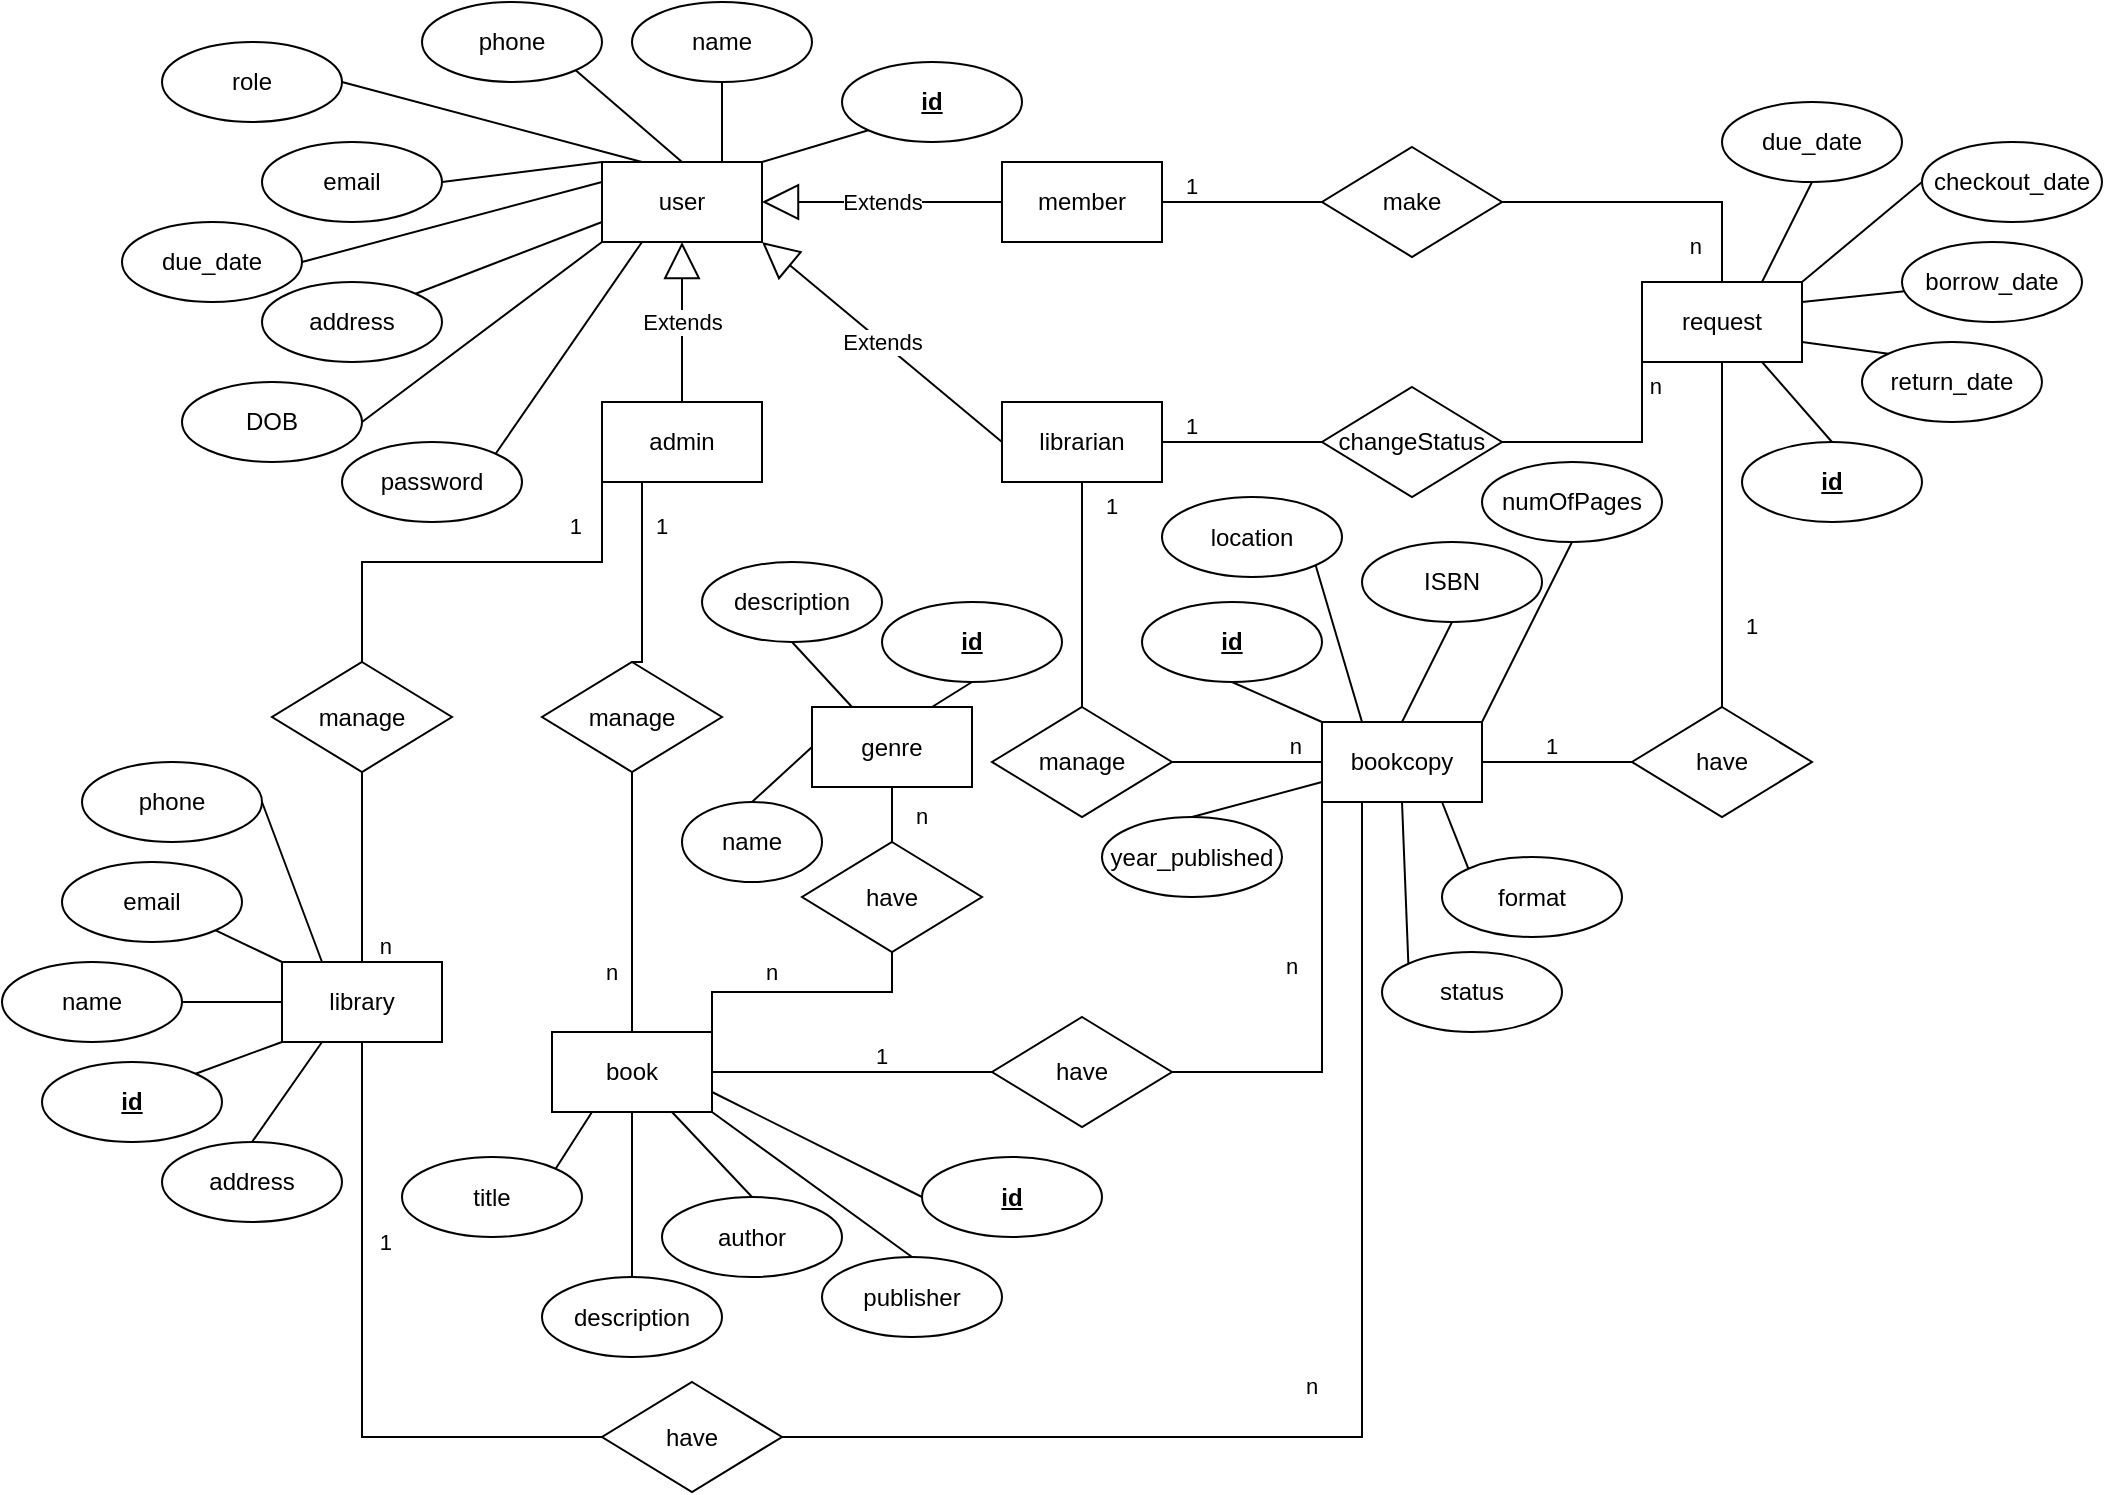 <mxfile version="24.0.5" type="device">
  <diagram name="Trang-1" id="tjcpj0DoaNGhPtcWHAzM">
    <mxGraphModel dx="1908" dy="1060" grid="1" gridSize="10" guides="1" tooltips="1" connect="1" arrows="1" fold="1" page="1" pageScale="1" pageWidth="3300" pageHeight="4681" math="0" shadow="0">
      <root>
        <mxCell id="0" />
        <mxCell id="1" parent="0" />
        <mxCell id="_uEWm0PDSBc3kcxDk3wk-1" value="user" style="rounded=0;whiteSpace=wrap;html=1;" vertex="1" parent="1">
          <mxGeometry x="470" y="300" width="80" height="40" as="geometry" />
        </mxCell>
        <mxCell id="_uEWm0PDSBc3kcxDk3wk-2" value="member" style="rounded=0;whiteSpace=wrap;html=1;" vertex="1" parent="1">
          <mxGeometry x="670" y="300" width="80" height="40" as="geometry" />
        </mxCell>
        <mxCell id="_uEWm0PDSBc3kcxDk3wk-3" value="librarian" style="rounded=0;whiteSpace=wrap;html=1;" vertex="1" parent="1">
          <mxGeometry x="670" y="420" width="80" height="40" as="geometry" />
        </mxCell>
        <mxCell id="_uEWm0PDSBc3kcxDk3wk-4" value="admin" style="rounded=0;whiteSpace=wrap;html=1;" vertex="1" parent="1">
          <mxGeometry x="470" y="420" width="80" height="40" as="geometry" />
        </mxCell>
        <mxCell id="_uEWm0PDSBc3kcxDk3wk-5" value="Extends" style="endArrow=block;endSize=16;endFill=0;html=1;rounded=0;exitX=0;exitY=0.5;exitDx=0;exitDy=0;entryX=1;entryY=1;entryDx=0;entryDy=0;" edge="1" parent="1" source="_uEWm0PDSBc3kcxDk3wk-3" target="_uEWm0PDSBc3kcxDk3wk-1">
          <mxGeometry width="160" relative="1" as="geometry">
            <mxPoint x="600" y="300" as="sourcePoint" />
            <mxPoint x="760" y="300" as="targetPoint" />
          </mxGeometry>
        </mxCell>
        <mxCell id="_uEWm0PDSBc3kcxDk3wk-6" value="Extends" style="endArrow=block;endSize=16;endFill=0;html=1;rounded=0;exitX=0.5;exitY=0;exitDx=0;exitDy=0;entryX=0.5;entryY=1;entryDx=0;entryDy=0;" edge="1" parent="1" source="_uEWm0PDSBc3kcxDk3wk-4" target="_uEWm0PDSBc3kcxDk3wk-1">
          <mxGeometry width="160" relative="1" as="geometry">
            <mxPoint x="720" y="330" as="sourcePoint" />
            <mxPoint x="560" y="330" as="targetPoint" />
          </mxGeometry>
        </mxCell>
        <mxCell id="_uEWm0PDSBc3kcxDk3wk-7" value="Extends" style="endArrow=block;endSize=16;endFill=0;html=1;rounded=0;exitX=0;exitY=0.5;exitDx=0;exitDy=0;entryX=1;entryY=0.5;entryDx=0;entryDy=0;" edge="1" parent="1" source="_uEWm0PDSBc3kcxDk3wk-2" target="_uEWm0PDSBc3kcxDk3wk-1">
          <mxGeometry width="160" relative="1" as="geometry">
            <mxPoint x="730" y="340" as="sourcePoint" />
            <mxPoint x="570" y="340" as="targetPoint" />
          </mxGeometry>
        </mxCell>
        <mxCell id="_uEWm0PDSBc3kcxDk3wk-8" value="due_date" style="ellipse;whiteSpace=wrap;html=1;" vertex="1" parent="1">
          <mxGeometry x="230" y="330" width="90" height="40" as="geometry" />
        </mxCell>
        <mxCell id="_uEWm0PDSBc3kcxDk3wk-9" value="role" style="ellipse;whiteSpace=wrap;html=1;" vertex="1" parent="1">
          <mxGeometry x="250" y="240" width="90" height="40" as="geometry" />
        </mxCell>
        <mxCell id="_uEWm0PDSBc3kcxDk3wk-10" value="DOB" style="ellipse;whiteSpace=wrap;html=1;" vertex="1" parent="1">
          <mxGeometry x="260" y="410" width="90" height="40" as="geometry" />
        </mxCell>
        <mxCell id="_uEWm0PDSBc3kcxDk3wk-11" value="address" style="ellipse;whiteSpace=wrap;html=1;" vertex="1" parent="1">
          <mxGeometry x="300" y="360" width="90" height="40" as="geometry" />
        </mxCell>
        <mxCell id="_uEWm0PDSBc3kcxDk3wk-12" value="password" style="ellipse;whiteSpace=wrap;html=1;" vertex="1" parent="1">
          <mxGeometry x="340" y="440" width="90" height="40" as="geometry" />
        </mxCell>
        <mxCell id="_uEWm0PDSBc3kcxDk3wk-13" value="phone" style="ellipse;whiteSpace=wrap;html=1;" vertex="1" parent="1">
          <mxGeometry x="380" y="220" width="90" height="40" as="geometry" />
        </mxCell>
        <mxCell id="_uEWm0PDSBc3kcxDk3wk-14" value="email" style="ellipse;whiteSpace=wrap;html=1;" vertex="1" parent="1">
          <mxGeometry x="300" y="290" width="90" height="40" as="geometry" />
        </mxCell>
        <mxCell id="_uEWm0PDSBc3kcxDk3wk-15" value="&lt;u&gt;&lt;b&gt;id&lt;/b&gt;&lt;/u&gt;" style="ellipse;whiteSpace=wrap;html=1;" vertex="1" parent="1">
          <mxGeometry x="590" y="250" width="90" height="40" as="geometry" />
        </mxCell>
        <mxCell id="_uEWm0PDSBc3kcxDk3wk-16" value="name" style="ellipse;whiteSpace=wrap;html=1;" vertex="1" parent="1">
          <mxGeometry x="485" y="220" width="90" height="40" as="geometry" />
        </mxCell>
        <mxCell id="_uEWm0PDSBc3kcxDk3wk-18" value="author" style="ellipse;whiteSpace=wrap;html=1;" vertex="1" parent="1">
          <mxGeometry x="500" y="817.5" width="90" height="40" as="geometry" />
        </mxCell>
        <mxCell id="_uEWm0PDSBc3kcxDk3wk-19" value="due_date" style="ellipse;whiteSpace=wrap;html=1;" vertex="1" parent="1">
          <mxGeometry x="1030" y="270" width="90" height="40" as="geometry" />
        </mxCell>
        <mxCell id="_uEWm0PDSBc3kcxDk3wk-20" value="borrow_date" style="ellipse;whiteSpace=wrap;html=1;" vertex="1" parent="1">
          <mxGeometry x="1120" y="340" width="90" height="40" as="geometry" />
        </mxCell>
        <mxCell id="_uEWm0PDSBc3kcxDk3wk-21" value="checkout_date" style="ellipse;whiteSpace=wrap;html=1;" vertex="1" parent="1">
          <mxGeometry x="1130" y="290" width="90" height="40" as="geometry" />
        </mxCell>
        <mxCell id="_uEWm0PDSBc3kcxDk3wk-22" value="" style="endArrow=none;html=1;rounded=0;exitX=1;exitY=0.5;exitDx=0;exitDy=0;entryX=0;entryY=1;entryDx=0;entryDy=0;" edge="1" parent="1" source="_uEWm0PDSBc3kcxDk3wk-10" target="_uEWm0PDSBc3kcxDk3wk-1">
          <mxGeometry width="50" height="50" relative="1" as="geometry">
            <mxPoint x="440" y="390" as="sourcePoint" />
            <mxPoint x="480" y="360" as="targetPoint" />
          </mxGeometry>
        </mxCell>
        <mxCell id="_uEWm0PDSBc3kcxDk3wk-23" value="" style="endArrow=none;html=1;rounded=0;exitX=1;exitY=0;exitDx=0;exitDy=0;" edge="1" parent="1" source="_uEWm0PDSBc3kcxDk3wk-12">
          <mxGeometry width="50" height="50" relative="1" as="geometry">
            <mxPoint x="457" y="436" as="sourcePoint" />
            <mxPoint x="490" y="340" as="targetPoint" />
          </mxGeometry>
        </mxCell>
        <mxCell id="_uEWm0PDSBc3kcxDk3wk-24" value="" style="endArrow=none;html=1;rounded=0;exitX=0;exitY=0.75;exitDx=0;exitDy=0;entryX=1;entryY=0;entryDx=0;entryDy=0;" edge="1" parent="1" source="_uEWm0PDSBc3kcxDk3wk-1" target="_uEWm0PDSBc3kcxDk3wk-11">
          <mxGeometry width="50" height="50" relative="1" as="geometry">
            <mxPoint x="467" y="446" as="sourcePoint" />
            <mxPoint x="510" y="360" as="targetPoint" />
          </mxGeometry>
        </mxCell>
        <mxCell id="_uEWm0PDSBc3kcxDk3wk-25" value="" style="endArrow=none;html=1;rounded=0;exitX=0;exitY=0.25;exitDx=0;exitDy=0;entryX=1;entryY=0.5;entryDx=0;entryDy=0;" edge="1" parent="1" source="_uEWm0PDSBc3kcxDk3wk-1" target="_uEWm0PDSBc3kcxDk3wk-8">
          <mxGeometry width="50" height="50" relative="1" as="geometry">
            <mxPoint x="477" y="456" as="sourcePoint" />
            <mxPoint x="520" y="370" as="targetPoint" />
          </mxGeometry>
        </mxCell>
        <mxCell id="_uEWm0PDSBc3kcxDk3wk-26" value="" style="endArrow=none;html=1;rounded=0;exitX=0;exitY=0;exitDx=0;exitDy=0;entryX=1;entryY=0.5;entryDx=0;entryDy=0;" edge="1" parent="1" source="_uEWm0PDSBc3kcxDk3wk-1" target="_uEWm0PDSBc3kcxDk3wk-14">
          <mxGeometry width="50" height="50" relative="1" as="geometry">
            <mxPoint x="487" y="466" as="sourcePoint" />
            <mxPoint x="530" y="380" as="targetPoint" />
          </mxGeometry>
        </mxCell>
        <mxCell id="_uEWm0PDSBc3kcxDk3wk-27" value="" style="endArrow=none;html=1;rounded=0;exitX=0.25;exitY=0;exitDx=0;exitDy=0;entryX=1;entryY=0.5;entryDx=0;entryDy=0;" edge="1" parent="1" source="_uEWm0PDSBc3kcxDk3wk-1" target="_uEWm0PDSBc3kcxDk3wk-9">
          <mxGeometry width="50" height="50" relative="1" as="geometry">
            <mxPoint x="497" y="476" as="sourcePoint" />
            <mxPoint x="540" y="390" as="targetPoint" />
          </mxGeometry>
        </mxCell>
        <mxCell id="_uEWm0PDSBc3kcxDk3wk-28" value="" style="endArrow=none;html=1;rounded=0;entryX=1;entryY=1;entryDx=0;entryDy=0;exitX=0.5;exitY=0;exitDx=0;exitDy=0;" edge="1" parent="1" source="_uEWm0PDSBc3kcxDk3wk-1" target="_uEWm0PDSBc3kcxDk3wk-13">
          <mxGeometry width="50" height="50" relative="1" as="geometry">
            <mxPoint x="507" y="486" as="sourcePoint" />
            <mxPoint x="550" y="400" as="targetPoint" />
          </mxGeometry>
        </mxCell>
        <mxCell id="_uEWm0PDSBc3kcxDk3wk-29" value="" style="endArrow=none;html=1;rounded=0;exitX=0.75;exitY=0;exitDx=0;exitDy=0;entryX=0.5;entryY=1;entryDx=0;entryDy=0;" edge="1" parent="1" source="_uEWm0PDSBc3kcxDk3wk-1" target="_uEWm0PDSBc3kcxDk3wk-16">
          <mxGeometry width="50" height="50" relative="1" as="geometry">
            <mxPoint x="517" y="496" as="sourcePoint" />
            <mxPoint x="560" y="410" as="targetPoint" />
          </mxGeometry>
        </mxCell>
        <mxCell id="_uEWm0PDSBc3kcxDk3wk-30" value="" style="endArrow=none;html=1;rounded=0;exitX=1;exitY=0;exitDx=0;exitDy=0;entryX=0;entryY=1;entryDx=0;entryDy=0;" edge="1" parent="1" source="_uEWm0PDSBc3kcxDk3wk-1" target="_uEWm0PDSBc3kcxDk3wk-15">
          <mxGeometry width="50" height="50" relative="1" as="geometry">
            <mxPoint x="540" y="346" as="sourcePoint" />
            <mxPoint x="583" y="260" as="targetPoint" />
          </mxGeometry>
        </mxCell>
        <mxCell id="_uEWm0PDSBc3kcxDk3wk-32" value="request" style="rounded=0;whiteSpace=wrap;html=1;" vertex="1" parent="1">
          <mxGeometry x="990" y="360" width="80" height="40" as="geometry" />
        </mxCell>
        <mxCell id="_uEWm0PDSBc3kcxDk3wk-33" value="make" style="rhombus;whiteSpace=wrap;html=1;" vertex="1" parent="1">
          <mxGeometry x="830" y="292.5" width="90" height="55" as="geometry" />
        </mxCell>
        <mxCell id="_uEWm0PDSBc3kcxDk3wk-34" value="changeStatus" style="rhombus;whiteSpace=wrap;html=1;" vertex="1" parent="1">
          <mxGeometry x="830" y="412.5" width="90" height="55" as="geometry" />
        </mxCell>
        <mxCell id="_uEWm0PDSBc3kcxDk3wk-37" value="" style="endArrow=none;html=1;edgeStyle=orthogonalEdgeStyle;rounded=0;exitX=1;exitY=0.5;exitDx=0;exitDy=0;entryX=0;entryY=0.5;entryDx=0;entryDy=0;" edge="1" parent="1" source="_uEWm0PDSBc3kcxDk3wk-2" target="_uEWm0PDSBc3kcxDk3wk-33">
          <mxGeometry relative="1" as="geometry">
            <mxPoint x="790" y="480" as="sourcePoint" />
            <mxPoint x="830" y="440" as="targetPoint" />
          </mxGeometry>
        </mxCell>
        <mxCell id="_uEWm0PDSBc3kcxDk3wk-38" value="1" style="edgeLabel;resizable=0;html=1;align=left;verticalAlign=bottom;" connectable="0" vertex="1" parent="_uEWm0PDSBc3kcxDk3wk-37">
          <mxGeometry x="-1" relative="1" as="geometry">
            <mxPoint x="10" as="offset" />
          </mxGeometry>
        </mxCell>
        <mxCell id="_uEWm0PDSBc3kcxDk3wk-40" value="" style="endArrow=none;html=1;edgeStyle=orthogonalEdgeStyle;rounded=0;" edge="1" parent="1" source="_uEWm0PDSBc3kcxDk3wk-3">
          <mxGeometry relative="1" as="geometry">
            <mxPoint x="790" y="480" as="sourcePoint" />
            <mxPoint x="830" y="440" as="targetPoint" />
          </mxGeometry>
        </mxCell>
        <mxCell id="_uEWm0PDSBc3kcxDk3wk-41" value="1" style="edgeLabel;resizable=0;html=1;align=left;verticalAlign=bottom;" connectable="0" vertex="1" parent="_uEWm0PDSBc3kcxDk3wk-40">
          <mxGeometry x="-1" relative="1" as="geometry">
            <mxPoint x="10" as="offset" />
          </mxGeometry>
        </mxCell>
        <mxCell id="_uEWm0PDSBc3kcxDk3wk-43" value="" style="endArrow=none;html=1;edgeStyle=orthogonalEdgeStyle;rounded=0;exitX=1;exitY=0.5;exitDx=0;exitDy=0;entryX=0.25;entryY=1;entryDx=0;entryDy=0;" edge="1" parent="1" source="_uEWm0PDSBc3kcxDk3wk-34" target="_uEWm0PDSBc3kcxDk3wk-32">
          <mxGeometry relative="1" as="geometry">
            <mxPoint x="800" y="490" as="sourcePoint" />
            <mxPoint x="1030" y="440" as="targetPoint" />
            <Array as="points">
              <mxPoint x="990" y="440" />
              <mxPoint x="990" y="400" />
            </Array>
          </mxGeometry>
        </mxCell>
        <mxCell id="_uEWm0PDSBc3kcxDk3wk-45" value="n" style="edgeLabel;resizable=0;html=1;align=right;verticalAlign=bottom;" connectable="0" vertex="1" parent="_uEWm0PDSBc3kcxDk3wk-43">
          <mxGeometry x="1" relative="1" as="geometry">
            <mxPoint x="-10" y="20" as="offset" />
          </mxGeometry>
        </mxCell>
        <mxCell id="_uEWm0PDSBc3kcxDk3wk-46" value="" style="endArrow=none;html=1;edgeStyle=orthogonalEdgeStyle;rounded=0;exitX=0.5;exitY=0;exitDx=0;exitDy=0;entryX=0;entryY=1;entryDx=0;entryDy=0;" edge="1" parent="1" source="_uEWm0PDSBc3kcxDk3wk-67" target="_uEWm0PDSBc3kcxDk3wk-4">
          <mxGeometry relative="1" as="geometry">
            <mxPoint x="354.94" y="550" as="sourcePoint" />
            <mxPoint x="464.94" y="460" as="targetPoint" />
            <Array as="points">
              <mxPoint x="350" y="500" />
              <mxPoint x="470" y="500" />
            </Array>
          </mxGeometry>
        </mxCell>
        <mxCell id="_uEWm0PDSBc3kcxDk3wk-48" value="1" style="edgeLabel;resizable=0;html=1;align=right;verticalAlign=bottom;" connectable="0" vertex="1" parent="_uEWm0PDSBc3kcxDk3wk-46">
          <mxGeometry x="1" relative="1" as="geometry">
            <mxPoint x="-10" y="30" as="offset" />
          </mxGeometry>
        </mxCell>
        <mxCell id="_uEWm0PDSBc3kcxDk3wk-49" value="" style="endArrow=none;html=1;edgeStyle=orthogonalEdgeStyle;rounded=0;exitX=0.5;exitY=1;exitDx=0;exitDy=0;entryX=0.5;entryY=0;entryDx=0;entryDy=0;" edge="1" parent="1" source="_uEWm0PDSBc3kcxDk3wk-67" target="_uEWm0PDSBc3kcxDk3wk-69">
          <mxGeometry relative="1" as="geometry">
            <mxPoint x="435" y="738.82" as="sourcePoint" />
            <mxPoint x="595" y="738.82" as="targetPoint" />
          </mxGeometry>
        </mxCell>
        <mxCell id="_uEWm0PDSBc3kcxDk3wk-51" value="n" style="edgeLabel;resizable=0;html=1;align=right;verticalAlign=bottom;" connectable="0" vertex="1" parent="_uEWm0PDSBc3kcxDk3wk-49">
          <mxGeometry x="1" relative="1" as="geometry">
            <mxPoint x="15" as="offset" />
          </mxGeometry>
        </mxCell>
        <mxCell id="_uEWm0PDSBc3kcxDk3wk-52" value="" style="endArrow=none;html=1;edgeStyle=orthogonalEdgeStyle;rounded=0;exitX=1;exitY=0.5;exitDx=0;exitDy=0;entryX=0.5;entryY=0;entryDx=0;entryDy=0;" edge="1" parent="1" source="_uEWm0PDSBc3kcxDk3wk-33" target="_uEWm0PDSBc3kcxDk3wk-32">
          <mxGeometry relative="1" as="geometry">
            <mxPoint x="830" y="520" as="sourcePoint" />
            <mxPoint x="990" y="520" as="targetPoint" />
            <Array as="points">
              <mxPoint x="1030" y="320" />
            </Array>
          </mxGeometry>
        </mxCell>
        <mxCell id="_uEWm0PDSBc3kcxDk3wk-54" value="n" style="edgeLabel;resizable=0;html=1;align=right;verticalAlign=bottom;" connectable="0" vertex="1" parent="_uEWm0PDSBc3kcxDk3wk-52">
          <mxGeometry x="1" relative="1" as="geometry">
            <mxPoint x="-10" y="-10" as="offset" />
          </mxGeometry>
        </mxCell>
        <mxCell id="_uEWm0PDSBc3kcxDk3wk-55" value="&lt;u&gt;&lt;b&gt;id&lt;/b&gt;&lt;/u&gt;" style="ellipse;whiteSpace=wrap;html=1;" vertex="1" parent="1">
          <mxGeometry x="1040" y="440" width="90" height="40" as="geometry" />
        </mxCell>
        <mxCell id="_uEWm0PDSBc3kcxDk3wk-56" value="title" style="ellipse;whiteSpace=wrap;html=1;" vertex="1" parent="1">
          <mxGeometry x="370" y="797.5" width="90" height="40" as="geometry" />
        </mxCell>
        <mxCell id="_uEWm0PDSBc3kcxDk3wk-58" value="name" style="ellipse;whiteSpace=wrap;html=1;" vertex="1" parent="1">
          <mxGeometry x="170" y="700" width="90" height="40" as="geometry" />
        </mxCell>
        <mxCell id="_uEWm0PDSBc3kcxDk3wk-59" value="return_date" style="ellipse;whiteSpace=wrap;html=1;" vertex="1" parent="1">
          <mxGeometry x="1100" y="390" width="90" height="40" as="geometry" />
        </mxCell>
        <mxCell id="_uEWm0PDSBc3kcxDk3wk-62" value="" style="endArrow=none;html=1;rounded=0;exitX=1;exitY=0;exitDx=0;exitDy=0;entryX=0;entryY=0.5;entryDx=0;entryDy=0;" edge="1" parent="1" source="_uEWm0PDSBc3kcxDk3wk-32" target="_uEWm0PDSBc3kcxDk3wk-21">
          <mxGeometry width="50" height="50" relative="1" as="geometry">
            <mxPoint x="1170" y="501" as="sourcePoint" />
            <mxPoint x="1231" y="410" as="targetPoint" />
          </mxGeometry>
        </mxCell>
        <mxCell id="_uEWm0PDSBc3kcxDk3wk-63" value="" style="endArrow=none;html=1;rounded=0;exitX=1;exitY=0.25;exitDx=0;exitDy=0;" edge="1" parent="1" source="_uEWm0PDSBc3kcxDk3wk-32" target="_uEWm0PDSBc3kcxDk3wk-20">
          <mxGeometry width="50" height="50" relative="1" as="geometry">
            <mxPoint x="1180" y="511" as="sourcePoint" />
            <mxPoint x="1241" y="420" as="targetPoint" />
          </mxGeometry>
        </mxCell>
        <mxCell id="_uEWm0PDSBc3kcxDk3wk-64" value="" style="endArrow=none;html=1;rounded=0;exitX=1;exitY=0.75;exitDx=0;exitDy=0;entryX=0;entryY=0;entryDx=0;entryDy=0;" edge="1" parent="1" source="_uEWm0PDSBc3kcxDk3wk-32" target="_uEWm0PDSBc3kcxDk3wk-59">
          <mxGeometry width="50" height="50" relative="1" as="geometry">
            <mxPoint x="1190" y="521" as="sourcePoint" />
            <mxPoint x="1110" y="400" as="targetPoint" />
          </mxGeometry>
        </mxCell>
        <mxCell id="_uEWm0PDSBc3kcxDk3wk-65" value="" style="endArrow=none;html=1;rounded=0;exitX=0.5;exitY=0;exitDx=0;exitDy=0;entryX=0.75;entryY=1;entryDx=0;entryDy=0;" edge="1" parent="1" source="_uEWm0PDSBc3kcxDk3wk-55" target="_uEWm0PDSBc3kcxDk3wk-32">
          <mxGeometry width="50" height="50" relative="1" as="geometry">
            <mxPoint x="1200" y="531" as="sourcePoint" />
            <mxPoint x="1261" y="440" as="targetPoint" />
          </mxGeometry>
        </mxCell>
        <mxCell id="_uEWm0PDSBc3kcxDk3wk-66" value="" style="endArrow=none;html=1;rounded=0;exitX=0.75;exitY=0;exitDx=0;exitDy=0;entryX=0.5;entryY=1;entryDx=0;entryDy=0;" edge="1" parent="1" source="_uEWm0PDSBc3kcxDk3wk-32" target="_uEWm0PDSBc3kcxDk3wk-19">
          <mxGeometry width="50" height="50" relative="1" as="geometry">
            <mxPoint x="1054.5" y="440" as="sourcePoint" />
            <mxPoint x="1115.5" y="349" as="targetPoint" />
          </mxGeometry>
        </mxCell>
        <mxCell id="_uEWm0PDSBc3kcxDk3wk-67" value="manage" style="rhombus;whiteSpace=wrap;html=1;" vertex="1" parent="1">
          <mxGeometry x="305" y="550" width="90" height="55" as="geometry" />
        </mxCell>
        <mxCell id="_uEWm0PDSBc3kcxDk3wk-68" value="manage" style="rhombus;whiteSpace=wrap;html=1;" vertex="1" parent="1">
          <mxGeometry x="440" y="550" width="90" height="55" as="geometry" />
        </mxCell>
        <mxCell id="_uEWm0PDSBc3kcxDk3wk-69" value="library" style="rounded=0;whiteSpace=wrap;html=1;" vertex="1" parent="1">
          <mxGeometry x="310" y="700" width="80" height="40" as="geometry" />
        </mxCell>
        <mxCell id="_uEWm0PDSBc3kcxDk3wk-70" value="&lt;u&gt;&lt;b&gt;id&lt;/b&gt;&lt;/u&gt;" style="ellipse;whiteSpace=wrap;html=1;" vertex="1" parent="1">
          <mxGeometry x="190" y="750" width="90" height="40" as="geometry" />
        </mxCell>
        <mxCell id="_uEWm0PDSBc3kcxDk3wk-71" value="email" style="ellipse;whiteSpace=wrap;html=1;" vertex="1" parent="1">
          <mxGeometry x="200" y="650" width="90" height="40" as="geometry" />
        </mxCell>
        <mxCell id="_uEWm0PDSBc3kcxDk3wk-72" value="phone" style="ellipse;whiteSpace=wrap;html=1;" vertex="1" parent="1">
          <mxGeometry x="210" y="600" width="90" height="40" as="geometry" />
        </mxCell>
        <mxCell id="_uEWm0PDSBc3kcxDk3wk-73" value="address" style="ellipse;whiteSpace=wrap;html=1;" vertex="1" parent="1">
          <mxGeometry x="250" y="790" width="90" height="40" as="geometry" />
        </mxCell>
        <mxCell id="_uEWm0PDSBc3kcxDk3wk-74" value="" style="endArrow=none;html=1;rounded=0;exitX=1;exitY=0.5;exitDx=0;exitDy=0;entryX=0.25;entryY=0;entryDx=0;entryDy=0;" edge="1" parent="1" source="_uEWm0PDSBc3kcxDk3wk-72" target="_uEWm0PDSBc3kcxDk3wk-69">
          <mxGeometry width="50" height="50" relative="1" as="geometry">
            <mxPoint x="440" y="901" as="sourcePoint" />
            <mxPoint x="501" y="810" as="targetPoint" />
            <Array as="points" />
          </mxGeometry>
        </mxCell>
        <mxCell id="_uEWm0PDSBc3kcxDk3wk-75" value="" style="endArrow=none;html=1;rounded=0;exitX=1;exitY=1;exitDx=0;exitDy=0;entryX=0;entryY=0;entryDx=0;entryDy=0;" edge="1" parent="1" source="_uEWm0PDSBc3kcxDk3wk-71" target="_uEWm0PDSBc3kcxDk3wk-69">
          <mxGeometry width="50" height="50" relative="1" as="geometry">
            <mxPoint x="450" y="911" as="sourcePoint" />
            <mxPoint x="511" y="820" as="targetPoint" />
          </mxGeometry>
        </mxCell>
        <mxCell id="_uEWm0PDSBc3kcxDk3wk-76" value="" style="endArrow=none;html=1;rounded=0;exitX=0;exitY=0.5;exitDx=0;exitDy=0;entryX=1;entryY=0.5;entryDx=0;entryDy=0;" edge="1" parent="1" source="_uEWm0PDSBc3kcxDk3wk-69" target="_uEWm0PDSBc3kcxDk3wk-58">
          <mxGeometry width="50" height="50" relative="1" as="geometry">
            <mxPoint x="460" y="921" as="sourcePoint" />
            <mxPoint x="521" y="830" as="targetPoint" />
          </mxGeometry>
        </mxCell>
        <mxCell id="_uEWm0PDSBc3kcxDk3wk-77" value="" style="endArrow=none;html=1;rounded=0;exitX=0;exitY=1;exitDx=0;exitDy=0;entryX=1;entryY=0;entryDx=0;entryDy=0;" edge="1" parent="1" source="_uEWm0PDSBc3kcxDk3wk-69" target="_uEWm0PDSBc3kcxDk3wk-70">
          <mxGeometry width="50" height="50" relative="1" as="geometry">
            <mxPoint x="470" y="931" as="sourcePoint" />
            <mxPoint x="531" y="840" as="targetPoint" />
          </mxGeometry>
        </mxCell>
        <mxCell id="_uEWm0PDSBc3kcxDk3wk-78" value="" style="endArrow=none;html=1;rounded=0;exitX=0.5;exitY=0;exitDx=0;exitDy=0;entryX=0.25;entryY=1;entryDx=0;entryDy=0;" edge="1" parent="1" source="_uEWm0PDSBc3kcxDk3wk-73" target="_uEWm0PDSBc3kcxDk3wk-69">
          <mxGeometry width="50" height="50" relative="1" as="geometry">
            <mxPoint x="410" y="881" as="sourcePoint" />
            <mxPoint x="471" y="790" as="targetPoint" />
          </mxGeometry>
        </mxCell>
        <mxCell id="_uEWm0PDSBc3kcxDk3wk-79" value="" style="endArrow=none;html=1;edgeStyle=orthogonalEdgeStyle;rounded=0;exitX=0.25;exitY=1;exitDx=0;exitDy=0;entryX=0.5;entryY=0;entryDx=0;entryDy=0;" edge="1" parent="1" source="_uEWm0PDSBc3kcxDk3wk-4" target="_uEWm0PDSBc3kcxDk3wk-68">
          <mxGeometry relative="1" as="geometry">
            <mxPoint x="740" y="810.0" as="sourcePoint" />
            <mxPoint x="900" y="810.0" as="targetPoint" />
            <Array as="points">
              <mxPoint x="490" y="550" />
            </Array>
          </mxGeometry>
        </mxCell>
        <mxCell id="_uEWm0PDSBc3kcxDk3wk-80" value="1" style="edgeLabel;resizable=0;html=1;align=left;verticalAlign=bottom;" connectable="0" vertex="1" parent="_uEWm0PDSBc3kcxDk3wk-79">
          <mxGeometry x="-1" relative="1" as="geometry">
            <mxPoint x="5" y="30" as="offset" />
          </mxGeometry>
        </mxCell>
        <mxCell id="_uEWm0PDSBc3kcxDk3wk-82" value="" style="endArrow=none;html=1;edgeStyle=orthogonalEdgeStyle;rounded=0;exitX=1;exitY=0.5;exitDx=0;exitDy=0;entryX=0;entryY=0.5;entryDx=0;entryDy=0;" edge="1" parent="1" source="_uEWm0PDSBc3kcxDk3wk-102" target="_uEWm0PDSBc3kcxDk3wk-100">
          <mxGeometry relative="1" as="geometry">
            <mxPoint x="755" y="551.91" as="sourcePoint" />
            <mxPoint x="915" y="551.91" as="targetPoint" />
          </mxGeometry>
        </mxCell>
        <mxCell id="_uEWm0PDSBc3kcxDk3wk-84" value="n" style="edgeLabel;resizable=0;html=1;align=right;verticalAlign=bottom;" connectable="0" vertex="1" parent="_uEWm0PDSBc3kcxDk3wk-82">
          <mxGeometry x="1" relative="1" as="geometry">
            <mxPoint x="-10" as="offset" />
          </mxGeometry>
        </mxCell>
        <mxCell id="_uEWm0PDSBc3kcxDk3wk-85" value="book" style="rounded=0;whiteSpace=wrap;html=1;" vertex="1" parent="1">
          <mxGeometry x="445" y="735" width="80" height="40" as="geometry" />
        </mxCell>
        <mxCell id="_uEWm0PDSBc3kcxDk3wk-86" value="publisher" style="ellipse;whiteSpace=wrap;html=1;" vertex="1" parent="1">
          <mxGeometry x="580" y="847.5" width="90" height="40" as="geometry" />
        </mxCell>
        <mxCell id="_uEWm0PDSBc3kcxDk3wk-87" value="description" style="ellipse;whiteSpace=wrap;html=1;" vertex="1" parent="1">
          <mxGeometry x="440" y="857.5" width="90" height="40" as="geometry" />
        </mxCell>
        <mxCell id="_uEWm0PDSBc3kcxDk3wk-88" value="&lt;u&gt;&lt;b&gt;id&lt;/b&gt;&lt;/u&gt;" style="ellipse;whiteSpace=wrap;html=1;" vertex="1" parent="1">
          <mxGeometry x="630" y="797.5" width="90" height="40" as="geometry" />
        </mxCell>
        <mxCell id="_uEWm0PDSBc3kcxDk3wk-89" value="" style="endArrow=none;html=1;edgeStyle=orthogonalEdgeStyle;rounded=0;exitX=0.5;exitY=1;exitDx=0;exitDy=0;entryX=0.5;entryY=0;entryDx=0;entryDy=0;" edge="1" parent="1" source="_uEWm0PDSBc3kcxDk3wk-3" target="_uEWm0PDSBc3kcxDk3wk-102">
          <mxGeometry relative="1" as="geometry">
            <mxPoint x="760" y="830.0" as="sourcePoint" />
            <mxPoint x="920" y="830.0" as="targetPoint" />
          </mxGeometry>
        </mxCell>
        <mxCell id="_uEWm0PDSBc3kcxDk3wk-90" value="1" style="edgeLabel;resizable=0;html=1;align=left;verticalAlign=bottom;" connectable="0" vertex="1" parent="_uEWm0PDSBc3kcxDk3wk-89">
          <mxGeometry x="-1" relative="1" as="geometry">
            <mxPoint x="10" y="20" as="offset" />
          </mxGeometry>
        </mxCell>
        <mxCell id="_uEWm0PDSBc3kcxDk3wk-92" value="" style="endArrow=none;html=1;edgeStyle=orthogonalEdgeStyle;rounded=0;exitX=0.5;exitY=0;exitDx=0;exitDy=0;entryX=0.5;entryY=1;entryDx=0;entryDy=0;" edge="1" parent="1" source="_uEWm0PDSBc3kcxDk3wk-85" target="_uEWm0PDSBc3kcxDk3wk-68">
          <mxGeometry relative="1" as="geometry">
            <mxPoint x="770" y="840.0" as="sourcePoint" />
            <mxPoint x="930" y="840.0" as="targetPoint" />
          </mxGeometry>
        </mxCell>
        <mxCell id="_uEWm0PDSBc3kcxDk3wk-93" value="n" style="edgeLabel;resizable=0;html=1;align=left;verticalAlign=bottom;" connectable="0" vertex="1" parent="_uEWm0PDSBc3kcxDk3wk-92">
          <mxGeometry x="-1" relative="1" as="geometry">
            <mxPoint x="-15" y="-22" as="offset" />
          </mxGeometry>
        </mxCell>
        <mxCell id="_uEWm0PDSBc3kcxDk3wk-95" value="" style="endArrow=none;html=1;rounded=0;exitX=0.25;exitY=1;exitDx=0;exitDy=0;entryX=1;entryY=0;entryDx=0;entryDy=0;" edge="1" parent="1" source="_uEWm0PDSBc3kcxDk3wk-85" target="_uEWm0PDSBc3kcxDk3wk-56">
          <mxGeometry width="50" height="50" relative="1" as="geometry">
            <mxPoint x="490" y="787.5" as="sourcePoint" />
            <mxPoint x="465" y="807.5" as="targetPoint" />
            <Array as="points" />
          </mxGeometry>
        </mxCell>
        <mxCell id="_uEWm0PDSBc3kcxDk3wk-96" value="" style="endArrow=none;html=1;rounded=0;exitX=1;exitY=1;exitDx=0;exitDy=0;entryX=0.5;entryY=0;entryDx=0;entryDy=0;" edge="1" parent="1" source="_uEWm0PDSBc3kcxDk3wk-85" target="_uEWm0PDSBc3kcxDk3wk-86">
          <mxGeometry width="50" height="50" relative="1" as="geometry">
            <mxPoint x="500" y="787.5" as="sourcePoint" />
            <mxPoint x="475" y="817.5" as="targetPoint" />
            <Array as="points" />
          </mxGeometry>
        </mxCell>
        <mxCell id="_uEWm0PDSBc3kcxDk3wk-97" value="" style="endArrow=none;html=1;rounded=0;exitX=0.75;exitY=1;exitDx=0;exitDy=0;entryX=0.5;entryY=0;entryDx=0;entryDy=0;" edge="1" parent="1" source="_uEWm0PDSBc3kcxDk3wk-85" target="_uEWm0PDSBc3kcxDk3wk-18">
          <mxGeometry width="50" height="50" relative="1" as="geometry">
            <mxPoint x="510" y="797.5" as="sourcePoint" />
            <mxPoint x="485" y="827.5" as="targetPoint" />
            <Array as="points" />
          </mxGeometry>
        </mxCell>
        <mxCell id="_uEWm0PDSBc3kcxDk3wk-98" value="" style="endArrow=none;html=1;rounded=0;exitX=0.5;exitY=1;exitDx=0;exitDy=0;entryX=0.5;entryY=0;entryDx=0;entryDy=0;" edge="1" parent="1" source="_uEWm0PDSBc3kcxDk3wk-85" target="_uEWm0PDSBc3kcxDk3wk-87">
          <mxGeometry width="50" height="50" relative="1" as="geometry">
            <mxPoint x="520" y="807.5" as="sourcePoint" />
            <mxPoint x="495" y="837.5" as="targetPoint" />
            <Array as="points" />
          </mxGeometry>
        </mxCell>
        <mxCell id="_uEWm0PDSBc3kcxDk3wk-99" value="" style="endArrow=none;html=1;rounded=0;exitX=1;exitY=0.75;exitDx=0;exitDy=0;entryX=0;entryY=0.5;entryDx=0;entryDy=0;" edge="1" parent="1" source="_uEWm0PDSBc3kcxDk3wk-85" target="_uEWm0PDSBc3kcxDk3wk-88">
          <mxGeometry width="50" height="50" relative="1" as="geometry">
            <mxPoint x="560" y="787.5" as="sourcePoint" />
            <mxPoint x="685" y="847.5" as="targetPoint" />
            <Array as="points" />
          </mxGeometry>
        </mxCell>
        <mxCell id="_uEWm0PDSBc3kcxDk3wk-100" value="bookcopy" style="rounded=0;whiteSpace=wrap;html=1;" vertex="1" parent="1">
          <mxGeometry x="830" y="580" width="80" height="40" as="geometry" />
        </mxCell>
        <mxCell id="_uEWm0PDSBc3kcxDk3wk-101" value="genre" style="rounded=0;whiteSpace=wrap;html=1;" vertex="1" parent="1">
          <mxGeometry x="575" y="572.5" width="80" height="40" as="geometry" />
        </mxCell>
        <mxCell id="_uEWm0PDSBc3kcxDk3wk-102" value="manage" style="rhombus;whiteSpace=wrap;html=1;" vertex="1" parent="1">
          <mxGeometry x="665" y="572.5" width="90" height="55" as="geometry" />
        </mxCell>
        <mxCell id="_uEWm0PDSBc3kcxDk3wk-104" value="&lt;u&gt;&lt;b&gt;id&lt;/b&gt;&lt;/u&gt;" style="ellipse;whiteSpace=wrap;html=1;" vertex="1" parent="1">
          <mxGeometry x="740" y="520" width="90" height="40" as="geometry" />
        </mxCell>
        <mxCell id="_uEWm0PDSBc3kcxDk3wk-105" value="description" style="ellipse;whiteSpace=wrap;html=1;" vertex="1" parent="1">
          <mxGeometry x="520" y="500" width="90" height="40" as="geometry" />
        </mxCell>
        <mxCell id="_uEWm0PDSBc3kcxDk3wk-106" value="format" style="ellipse;whiteSpace=wrap;html=1;" vertex="1" parent="1">
          <mxGeometry x="890" y="647.5" width="90" height="40" as="geometry" />
        </mxCell>
        <mxCell id="_uEWm0PDSBc3kcxDk3wk-107" value="year_published" style="ellipse;whiteSpace=wrap;html=1;" vertex="1" parent="1">
          <mxGeometry x="720" y="627.5" width="90" height="40" as="geometry" />
        </mxCell>
        <mxCell id="_uEWm0PDSBc3kcxDk3wk-108" value="numOfPages" style="ellipse;whiteSpace=wrap;html=1;" vertex="1" parent="1">
          <mxGeometry x="910" y="450" width="90" height="40" as="geometry" />
        </mxCell>
        <mxCell id="_uEWm0PDSBc3kcxDk3wk-109" value="ISBN" style="ellipse;whiteSpace=wrap;html=1;" vertex="1" parent="1">
          <mxGeometry x="850" y="490" width="90" height="40" as="geometry" />
        </mxCell>
        <mxCell id="_uEWm0PDSBc3kcxDk3wk-110" value="location" style="ellipse;whiteSpace=wrap;html=1;" vertex="1" parent="1">
          <mxGeometry x="750" y="467.5" width="90" height="40" as="geometry" />
        </mxCell>
        <mxCell id="_uEWm0PDSBc3kcxDk3wk-111" value="have" style="rhombus;whiteSpace=wrap;html=1;" vertex="1" parent="1">
          <mxGeometry x="665" y="727.5" width="90" height="55" as="geometry" />
        </mxCell>
        <mxCell id="_uEWm0PDSBc3kcxDk3wk-112" value="" style="endArrow=none;html=1;edgeStyle=orthogonalEdgeStyle;rounded=0;exitX=0;exitY=1;exitDx=0;exitDy=0;entryX=1;entryY=0.5;entryDx=0;entryDy=0;" edge="1" parent="1" source="_uEWm0PDSBc3kcxDk3wk-100" target="_uEWm0PDSBc3kcxDk3wk-111">
          <mxGeometry relative="1" as="geometry">
            <mxPoint x="520" y="710" as="sourcePoint" />
            <mxPoint x="520" y="615" as="targetPoint" />
          </mxGeometry>
        </mxCell>
        <mxCell id="_uEWm0PDSBc3kcxDk3wk-113" value="n" style="edgeLabel;resizable=0;html=1;align=left;verticalAlign=bottom;" connectable="0" vertex="1" parent="_uEWm0PDSBc3kcxDk3wk-112">
          <mxGeometry x="-1" relative="1" as="geometry">
            <mxPoint x="-20" y="90" as="offset" />
          </mxGeometry>
        </mxCell>
        <mxCell id="_uEWm0PDSBc3kcxDk3wk-114" value="" style="endArrow=none;html=1;edgeStyle=orthogonalEdgeStyle;rounded=0;exitX=1;exitY=0.5;exitDx=0;exitDy=0;entryX=0;entryY=0.5;entryDx=0;entryDy=0;" edge="1" parent="1" source="_uEWm0PDSBc3kcxDk3wk-85" target="_uEWm0PDSBc3kcxDk3wk-111">
          <mxGeometry relative="1" as="geometry">
            <mxPoint x="520" y="507.5" as="sourcePoint" />
            <mxPoint x="520" y="597.5" as="targetPoint" />
          </mxGeometry>
        </mxCell>
        <mxCell id="_uEWm0PDSBc3kcxDk3wk-115" value="1" style="edgeLabel;resizable=0;html=1;align=left;verticalAlign=bottom;" connectable="0" vertex="1" parent="_uEWm0PDSBc3kcxDk3wk-114">
          <mxGeometry x="-1" relative="1" as="geometry">
            <mxPoint x="80" as="offset" />
          </mxGeometry>
        </mxCell>
        <mxCell id="_uEWm0PDSBc3kcxDk3wk-116" value="have" style="rhombus;whiteSpace=wrap;html=1;" vertex="1" parent="1">
          <mxGeometry x="570" y="640" width="90" height="55" as="geometry" />
        </mxCell>
        <mxCell id="_uEWm0PDSBc3kcxDk3wk-117" value="" style="endArrow=none;html=1;edgeStyle=orthogonalEdgeStyle;rounded=0;exitX=1;exitY=0;exitDx=0;exitDy=0;entryX=0.5;entryY=1;entryDx=0;entryDy=0;" edge="1" parent="1" source="_uEWm0PDSBc3kcxDk3wk-85" target="_uEWm0PDSBc3kcxDk3wk-116">
          <mxGeometry relative="1" as="geometry">
            <mxPoint x="560" y="730" as="sourcePoint" />
            <mxPoint x="675" y="730" as="targetPoint" />
          </mxGeometry>
        </mxCell>
        <mxCell id="_uEWm0PDSBc3kcxDk3wk-118" value="n" style="edgeLabel;resizable=0;html=1;align=left;verticalAlign=bottom;" connectable="0" vertex="1" parent="_uEWm0PDSBc3kcxDk3wk-117">
          <mxGeometry x="-1" relative="1" as="geometry">
            <mxPoint x="25" y="-22" as="offset" />
          </mxGeometry>
        </mxCell>
        <mxCell id="_uEWm0PDSBc3kcxDk3wk-120" value="" style="endArrow=none;html=1;edgeStyle=orthogonalEdgeStyle;rounded=0;exitX=0.5;exitY=1;exitDx=0;exitDy=0;entryX=0.5;entryY=0;entryDx=0;entryDy=0;" edge="1" parent="1" source="_uEWm0PDSBc3kcxDk3wk-101" target="_uEWm0PDSBc3kcxDk3wk-116">
          <mxGeometry relative="1" as="geometry">
            <mxPoint x="860" y="630" as="sourcePoint" />
            <mxPoint x="765" y="730" as="targetPoint" />
          </mxGeometry>
        </mxCell>
        <mxCell id="_uEWm0PDSBc3kcxDk3wk-121" value="n" style="edgeLabel;resizable=0;html=1;align=left;verticalAlign=bottom;" connectable="0" vertex="1" parent="_uEWm0PDSBc3kcxDk3wk-120">
          <mxGeometry x="-1" relative="1" as="geometry">
            <mxPoint x="10" y="23" as="offset" />
          </mxGeometry>
        </mxCell>
        <mxCell id="_uEWm0PDSBc3kcxDk3wk-123" value="&lt;u&gt;&lt;b&gt;id&lt;/b&gt;&lt;/u&gt;" style="ellipse;whiteSpace=wrap;html=1;" vertex="1" parent="1">
          <mxGeometry x="610" y="520" width="90" height="40" as="geometry" />
        </mxCell>
        <mxCell id="_uEWm0PDSBc3kcxDk3wk-124" value="" style="endArrow=none;html=1;rounded=0;exitX=0.5;exitY=1;exitDx=0;exitDy=0;entryX=0;entryY=0;entryDx=0;entryDy=0;" edge="1" parent="1" source="_uEWm0PDSBc3kcxDk3wk-104" target="_uEWm0PDSBc3kcxDk3wk-100">
          <mxGeometry width="50" height="50" relative="1" as="geometry">
            <mxPoint x="1095" y="450" as="sourcePoint" />
            <mxPoint x="1060" y="410" as="targetPoint" />
          </mxGeometry>
        </mxCell>
        <mxCell id="_uEWm0PDSBc3kcxDk3wk-125" value="" style="endArrow=none;html=1;rounded=0;exitX=0.5;exitY=1;exitDx=0;exitDy=0;entryX=1;entryY=0;entryDx=0;entryDy=0;" edge="1" parent="1" source="_uEWm0PDSBc3kcxDk3wk-108" target="_uEWm0PDSBc3kcxDk3wk-100">
          <mxGeometry width="50" height="50" relative="1" as="geometry">
            <mxPoint x="795" y="570" as="sourcePoint" />
            <mxPoint x="840" y="590" as="targetPoint" />
          </mxGeometry>
        </mxCell>
        <mxCell id="_uEWm0PDSBc3kcxDk3wk-126" value="" style="endArrow=none;html=1;rounded=0;exitX=0.5;exitY=1;exitDx=0;exitDy=0;entryX=0.5;entryY=0;entryDx=0;entryDy=0;" edge="1" parent="1" source="_uEWm0PDSBc3kcxDk3wk-109" target="_uEWm0PDSBc3kcxDk3wk-100">
          <mxGeometry width="50" height="50" relative="1" as="geometry">
            <mxPoint x="805" y="580" as="sourcePoint" />
            <mxPoint x="850" y="600" as="targetPoint" />
          </mxGeometry>
        </mxCell>
        <mxCell id="_uEWm0PDSBc3kcxDk3wk-127" value="" style="endArrow=none;html=1;rounded=0;exitX=1;exitY=1;exitDx=0;exitDy=0;entryX=0.25;entryY=0;entryDx=0;entryDy=0;" edge="1" parent="1" source="_uEWm0PDSBc3kcxDk3wk-110" target="_uEWm0PDSBc3kcxDk3wk-100">
          <mxGeometry width="50" height="50" relative="1" as="geometry">
            <mxPoint x="815" y="590" as="sourcePoint" />
            <mxPoint x="860" y="610" as="targetPoint" />
          </mxGeometry>
        </mxCell>
        <mxCell id="_uEWm0PDSBc3kcxDk3wk-128" value="" style="endArrow=none;html=1;rounded=0;exitX=0;exitY=0;exitDx=0;exitDy=0;entryX=0.75;entryY=1;entryDx=0;entryDy=0;" edge="1" parent="1" source="_uEWm0PDSBc3kcxDk3wk-106" target="_uEWm0PDSBc3kcxDk3wk-100">
          <mxGeometry width="50" height="50" relative="1" as="geometry">
            <mxPoint x="965" y="500" as="sourcePoint" />
            <mxPoint x="920" y="590" as="targetPoint" />
          </mxGeometry>
        </mxCell>
        <mxCell id="_uEWm0PDSBc3kcxDk3wk-129" value="status" style="ellipse;whiteSpace=wrap;html=1;" vertex="1" parent="1">
          <mxGeometry x="860" y="695" width="90" height="40" as="geometry" />
        </mxCell>
        <mxCell id="_uEWm0PDSBc3kcxDk3wk-130" value="" style="endArrow=none;html=1;rounded=0;exitX=0;exitY=0.75;exitDx=0;exitDy=0;entryX=0.5;entryY=0;entryDx=0;entryDy=0;" edge="1" parent="1" source="_uEWm0PDSBc3kcxDk3wk-100" target="_uEWm0PDSBc3kcxDk3wk-107">
          <mxGeometry width="50" height="50" relative="1" as="geometry">
            <mxPoint x="913" y="663" as="sourcePoint" />
            <mxPoint x="900" y="630" as="targetPoint" />
          </mxGeometry>
        </mxCell>
        <mxCell id="_uEWm0PDSBc3kcxDk3wk-131" value="" style="endArrow=none;html=1;rounded=0;exitX=0;exitY=0;exitDx=0;exitDy=0;entryX=0.5;entryY=1;entryDx=0;entryDy=0;" edge="1" parent="1" source="_uEWm0PDSBc3kcxDk3wk-129" target="_uEWm0PDSBc3kcxDk3wk-100">
          <mxGeometry width="50" height="50" relative="1" as="geometry">
            <mxPoint x="965" y="500" as="sourcePoint" />
            <mxPoint x="920" y="590" as="targetPoint" />
          </mxGeometry>
        </mxCell>
        <mxCell id="_uEWm0PDSBc3kcxDk3wk-132" value="have" style="rhombus;whiteSpace=wrap;html=1;" vertex="1" parent="1">
          <mxGeometry x="985" y="572.5" width="90" height="55" as="geometry" />
        </mxCell>
        <mxCell id="_uEWm0PDSBc3kcxDk3wk-133" value="" style="endArrow=none;html=1;edgeStyle=orthogonalEdgeStyle;rounded=0;exitX=0.5;exitY=1;exitDx=0;exitDy=0;entryX=0.5;entryY=0;entryDx=0;entryDy=0;" edge="1" parent="1" source="_uEWm0PDSBc3kcxDk3wk-32" target="_uEWm0PDSBc3kcxDk3wk-132">
          <mxGeometry relative="1" as="geometry">
            <mxPoint x="1050" y="756.91" as="sourcePoint" />
            <mxPoint x="1180" y="756.91" as="targetPoint" />
          </mxGeometry>
        </mxCell>
        <mxCell id="_uEWm0PDSBc3kcxDk3wk-134" value="1" style="edgeLabel;resizable=0;html=1;align=left;verticalAlign=bottom;" connectable="0" vertex="1" parent="_uEWm0PDSBc3kcxDk3wk-133">
          <mxGeometry x="-1" relative="1" as="geometry">
            <mxPoint x="10" y="140" as="offset" />
          </mxGeometry>
        </mxCell>
        <mxCell id="_uEWm0PDSBc3kcxDk3wk-135" value="" style="endArrow=none;html=1;edgeStyle=orthogonalEdgeStyle;rounded=0;exitX=0;exitY=0.5;exitDx=0;exitDy=0;entryX=1;entryY=0.5;entryDx=0;entryDy=0;" edge="1" parent="1" source="_uEWm0PDSBc3kcxDk3wk-132" target="_uEWm0PDSBc3kcxDk3wk-100">
          <mxGeometry relative="1" as="geometry">
            <mxPoint x="1160" y="612" as="sourcePoint" />
            <mxPoint x="1160" y="785" as="targetPoint" />
          </mxGeometry>
        </mxCell>
        <mxCell id="_uEWm0PDSBc3kcxDk3wk-136" value="1" style="edgeLabel;resizable=0;html=1;align=left;verticalAlign=bottom;" connectable="0" vertex="1" parent="_uEWm0PDSBc3kcxDk3wk-135">
          <mxGeometry x="-1" relative="1" as="geometry">
            <mxPoint x="-45" as="offset" />
          </mxGeometry>
        </mxCell>
        <mxCell id="_uEWm0PDSBc3kcxDk3wk-137" value="have" style="rhombus;whiteSpace=wrap;html=1;" vertex="1" parent="1">
          <mxGeometry x="470" y="910" width="90" height="55" as="geometry" />
        </mxCell>
        <mxCell id="_uEWm0PDSBc3kcxDk3wk-138" value="" style="endArrow=none;html=1;edgeStyle=orthogonalEdgeStyle;rounded=0;exitX=0;exitY=0.5;exitDx=0;exitDy=0;entryX=0.75;entryY=1;entryDx=0;entryDy=0;" edge="1" parent="1" source="_uEWm0PDSBc3kcxDk3wk-137" target="_uEWm0PDSBc3kcxDk3wk-69">
          <mxGeometry relative="1" as="geometry">
            <mxPoint x="230" y="965" as="sourcePoint" />
            <mxPoint x="350" y="875" as="targetPoint" />
            <Array as="points">
              <mxPoint x="350" y="938" />
              <mxPoint x="350" y="740" />
            </Array>
          </mxGeometry>
        </mxCell>
        <mxCell id="_uEWm0PDSBc3kcxDk3wk-139" value="1" style="edgeLabel;resizable=0;html=1;align=right;verticalAlign=bottom;" connectable="0" vertex="1" parent="_uEWm0PDSBc3kcxDk3wk-138">
          <mxGeometry x="1" relative="1" as="geometry">
            <mxPoint x="-5" y="108" as="offset" />
          </mxGeometry>
        </mxCell>
        <mxCell id="_uEWm0PDSBc3kcxDk3wk-140" value="" style="endArrow=none;html=1;edgeStyle=orthogonalEdgeStyle;rounded=0;exitX=0.25;exitY=1;exitDx=0;exitDy=0;entryX=1;entryY=0.5;entryDx=0;entryDy=0;" edge="1" parent="1" source="_uEWm0PDSBc3kcxDk3wk-100" target="_uEWm0PDSBc3kcxDk3wk-137">
          <mxGeometry relative="1" as="geometry">
            <mxPoint x="840" y="630" as="sourcePoint" />
            <mxPoint x="765" y="767" as="targetPoint" />
          </mxGeometry>
        </mxCell>
        <mxCell id="_uEWm0PDSBc3kcxDk3wk-141" value="n" style="edgeLabel;resizable=0;html=1;align=left;verticalAlign=bottom;" connectable="0" vertex="1" parent="_uEWm0PDSBc3kcxDk3wk-140">
          <mxGeometry x="-1" relative="1" as="geometry">
            <mxPoint x="-30" y="300" as="offset" />
          </mxGeometry>
        </mxCell>
        <mxCell id="_uEWm0PDSBc3kcxDk3wk-144" value="" style="endArrow=none;html=1;rounded=0;exitX=0.75;exitY=0;exitDx=0;exitDy=0;entryX=0.5;entryY=1;entryDx=0;entryDy=0;" edge="1" parent="1" source="_uEWm0PDSBc3kcxDk3wk-101" target="_uEWm0PDSBc3kcxDk3wk-123">
          <mxGeometry width="50" height="50" relative="1" as="geometry">
            <mxPoint x="840" y="620" as="sourcePoint" />
            <mxPoint x="775" y="638" as="targetPoint" />
          </mxGeometry>
        </mxCell>
        <mxCell id="_uEWm0PDSBc3kcxDk3wk-145" value="" style="endArrow=none;html=1;rounded=0;exitX=0.25;exitY=0;exitDx=0;exitDy=0;entryX=0.5;entryY=1;entryDx=0;entryDy=0;" edge="1" parent="1" source="_uEWm0PDSBc3kcxDk3wk-101" target="_uEWm0PDSBc3kcxDk3wk-105">
          <mxGeometry width="50" height="50" relative="1" as="geometry">
            <mxPoint x="850" y="630" as="sourcePoint" />
            <mxPoint x="590" y="560" as="targetPoint" />
          </mxGeometry>
        </mxCell>
        <mxCell id="_uEWm0PDSBc3kcxDk3wk-146" value="name" style="ellipse;whiteSpace=wrap;html=1;" vertex="1" parent="1">
          <mxGeometry x="510" y="620" width="70" height="40" as="geometry" />
        </mxCell>
        <mxCell id="_uEWm0PDSBc3kcxDk3wk-147" value="" style="endArrow=none;html=1;rounded=0;exitX=0;exitY=0.5;exitDx=0;exitDy=0;entryX=0.5;entryY=0;entryDx=0;entryDy=0;" edge="1" parent="1" source="_uEWm0PDSBc3kcxDk3wk-101" target="_uEWm0PDSBc3kcxDk3wk-146">
          <mxGeometry width="50" height="50" relative="1" as="geometry">
            <mxPoint x="605" y="583" as="sourcePoint" />
            <mxPoint x="575" y="550" as="targetPoint" />
          </mxGeometry>
        </mxCell>
      </root>
    </mxGraphModel>
  </diagram>
</mxfile>
